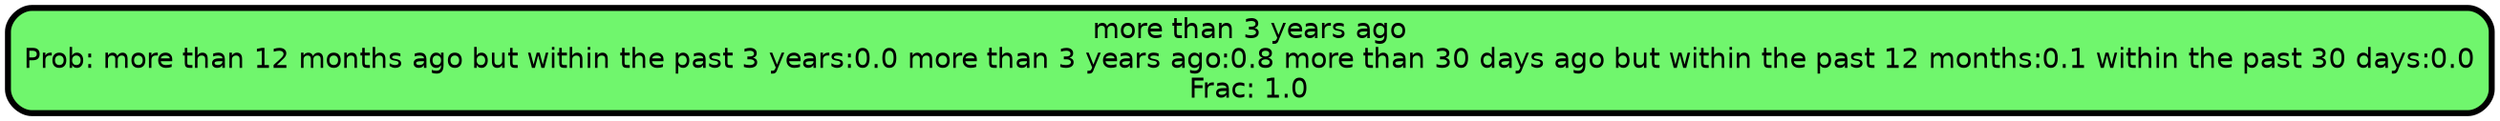 graph Tree {
node [shape=box, style="filled, rounded",color="black",penwidth="3",fontcolor="black",                 fontname=helvetica] ;
graph [ranksep="0 equally", splines=straight,                 bgcolor=transparent, dpi=200] ;
edge [fontname=helvetica, color=black] ;
0 [label="more than 3 years ago
Prob: more than 12 months ago but within the past 3 years:0.0 more than 3 years ago:0.8 more than 30 days ago but within the past 12 months:0.1 within the past 30 days:0.0
Frac: 1.0", fillcolor="#70f66d"] ;
{rank = same;}}